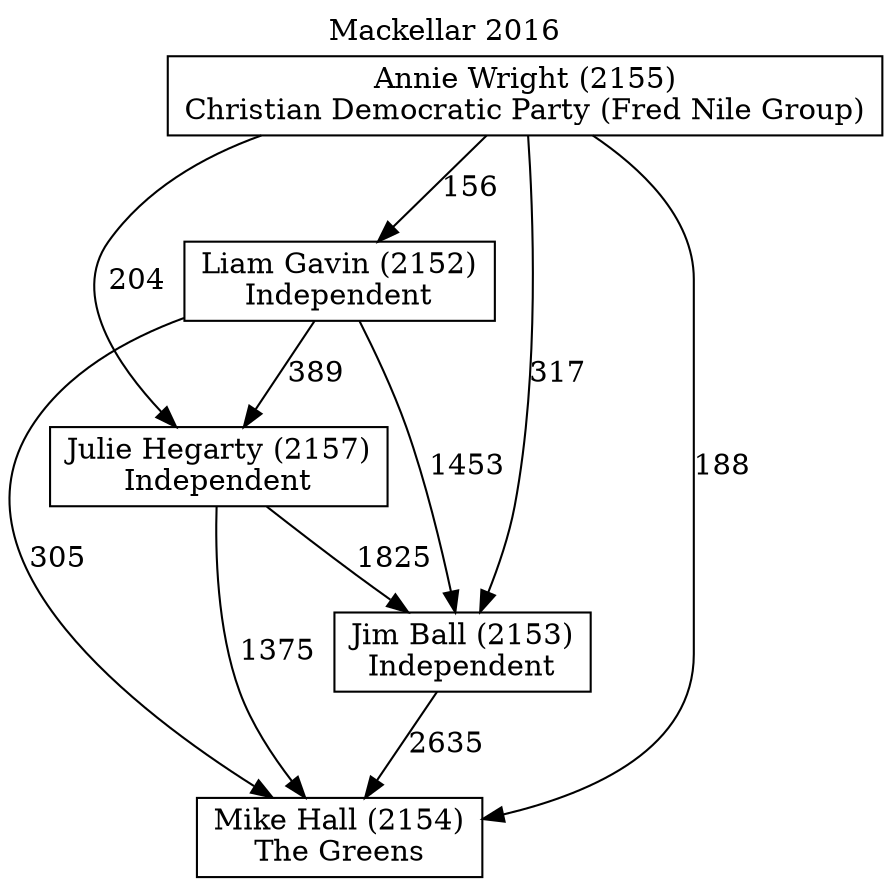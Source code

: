 // House preference flow
digraph "Mike Hall (2154)_Mackellar_2016" {
	graph [label="Mackellar 2016" labelloc=t mclimit=10]
	node [shape=box]
	"Mike Hall (2154)" [label="Mike Hall (2154)
The Greens"]
	"Jim Ball (2153)" [label="Jim Ball (2153)
Independent"]
	"Julie Hegarty (2157)" [label="Julie Hegarty (2157)
Independent"]
	"Liam Gavin (2152)" [label="Liam Gavin (2152)
Independent"]
	"Annie Wright (2155)" [label="Annie Wright (2155)
Christian Democratic Party (Fred Nile Group)"]
	"Mike Hall (2154)" [label="Mike Hall (2154)
The Greens"]
	"Julie Hegarty (2157)" [label="Julie Hegarty (2157)
Independent"]
	"Liam Gavin (2152)" [label="Liam Gavin (2152)
Independent"]
	"Annie Wright (2155)" [label="Annie Wright (2155)
Christian Democratic Party (Fred Nile Group)"]
	"Mike Hall (2154)" [label="Mike Hall (2154)
The Greens"]
	"Liam Gavin (2152)" [label="Liam Gavin (2152)
Independent"]
	"Annie Wright (2155)" [label="Annie Wright (2155)
Christian Democratic Party (Fred Nile Group)"]
	"Mike Hall (2154)" [label="Mike Hall (2154)
The Greens"]
	"Annie Wright (2155)" [label="Annie Wright (2155)
Christian Democratic Party (Fred Nile Group)"]
	"Annie Wright (2155)" [label="Annie Wright (2155)
Christian Democratic Party (Fred Nile Group)"]
	"Liam Gavin (2152)" [label="Liam Gavin (2152)
Independent"]
	"Annie Wright (2155)" [label="Annie Wright (2155)
Christian Democratic Party (Fred Nile Group)"]
	"Annie Wright (2155)" [label="Annie Wright (2155)
Christian Democratic Party (Fred Nile Group)"]
	"Julie Hegarty (2157)" [label="Julie Hegarty (2157)
Independent"]
	"Liam Gavin (2152)" [label="Liam Gavin (2152)
Independent"]
	"Annie Wright (2155)" [label="Annie Wright (2155)
Christian Democratic Party (Fred Nile Group)"]
	"Julie Hegarty (2157)" [label="Julie Hegarty (2157)
Independent"]
	"Annie Wright (2155)" [label="Annie Wright (2155)
Christian Democratic Party (Fred Nile Group)"]
	"Annie Wright (2155)" [label="Annie Wright (2155)
Christian Democratic Party (Fred Nile Group)"]
	"Liam Gavin (2152)" [label="Liam Gavin (2152)
Independent"]
	"Annie Wright (2155)" [label="Annie Wright (2155)
Christian Democratic Party (Fred Nile Group)"]
	"Annie Wright (2155)" [label="Annie Wright (2155)
Christian Democratic Party (Fred Nile Group)"]
	"Jim Ball (2153)" [label="Jim Ball (2153)
Independent"]
	"Julie Hegarty (2157)" [label="Julie Hegarty (2157)
Independent"]
	"Liam Gavin (2152)" [label="Liam Gavin (2152)
Independent"]
	"Annie Wright (2155)" [label="Annie Wright (2155)
Christian Democratic Party (Fred Nile Group)"]
	"Jim Ball (2153)" [label="Jim Ball (2153)
Independent"]
	"Liam Gavin (2152)" [label="Liam Gavin (2152)
Independent"]
	"Annie Wright (2155)" [label="Annie Wright (2155)
Christian Democratic Party (Fred Nile Group)"]
	"Jim Ball (2153)" [label="Jim Ball (2153)
Independent"]
	"Annie Wright (2155)" [label="Annie Wright (2155)
Christian Democratic Party (Fred Nile Group)"]
	"Annie Wright (2155)" [label="Annie Wright (2155)
Christian Democratic Party (Fred Nile Group)"]
	"Liam Gavin (2152)" [label="Liam Gavin (2152)
Independent"]
	"Annie Wright (2155)" [label="Annie Wright (2155)
Christian Democratic Party (Fred Nile Group)"]
	"Annie Wright (2155)" [label="Annie Wright (2155)
Christian Democratic Party (Fred Nile Group)"]
	"Julie Hegarty (2157)" [label="Julie Hegarty (2157)
Independent"]
	"Liam Gavin (2152)" [label="Liam Gavin (2152)
Independent"]
	"Annie Wright (2155)" [label="Annie Wright (2155)
Christian Democratic Party (Fred Nile Group)"]
	"Julie Hegarty (2157)" [label="Julie Hegarty (2157)
Independent"]
	"Annie Wright (2155)" [label="Annie Wright (2155)
Christian Democratic Party (Fred Nile Group)"]
	"Annie Wright (2155)" [label="Annie Wright (2155)
Christian Democratic Party (Fred Nile Group)"]
	"Liam Gavin (2152)" [label="Liam Gavin (2152)
Independent"]
	"Annie Wright (2155)" [label="Annie Wright (2155)
Christian Democratic Party (Fred Nile Group)"]
	"Annie Wright (2155)" [label="Annie Wright (2155)
Christian Democratic Party (Fred Nile Group)"]
	"Jim Ball (2153)" -> "Mike Hall (2154)" [label=2635]
	"Julie Hegarty (2157)" -> "Jim Ball (2153)" [label=1825]
	"Liam Gavin (2152)" -> "Julie Hegarty (2157)" [label=389]
	"Annie Wright (2155)" -> "Liam Gavin (2152)" [label=156]
	"Julie Hegarty (2157)" -> "Mike Hall (2154)" [label=1375]
	"Liam Gavin (2152)" -> "Mike Hall (2154)" [label=305]
	"Annie Wright (2155)" -> "Mike Hall (2154)" [label=188]
	"Annie Wright (2155)" -> "Julie Hegarty (2157)" [label=204]
	"Liam Gavin (2152)" -> "Jim Ball (2153)" [label=1453]
	"Annie Wright (2155)" -> "Jim Ball (2153)" [label=317]
}
